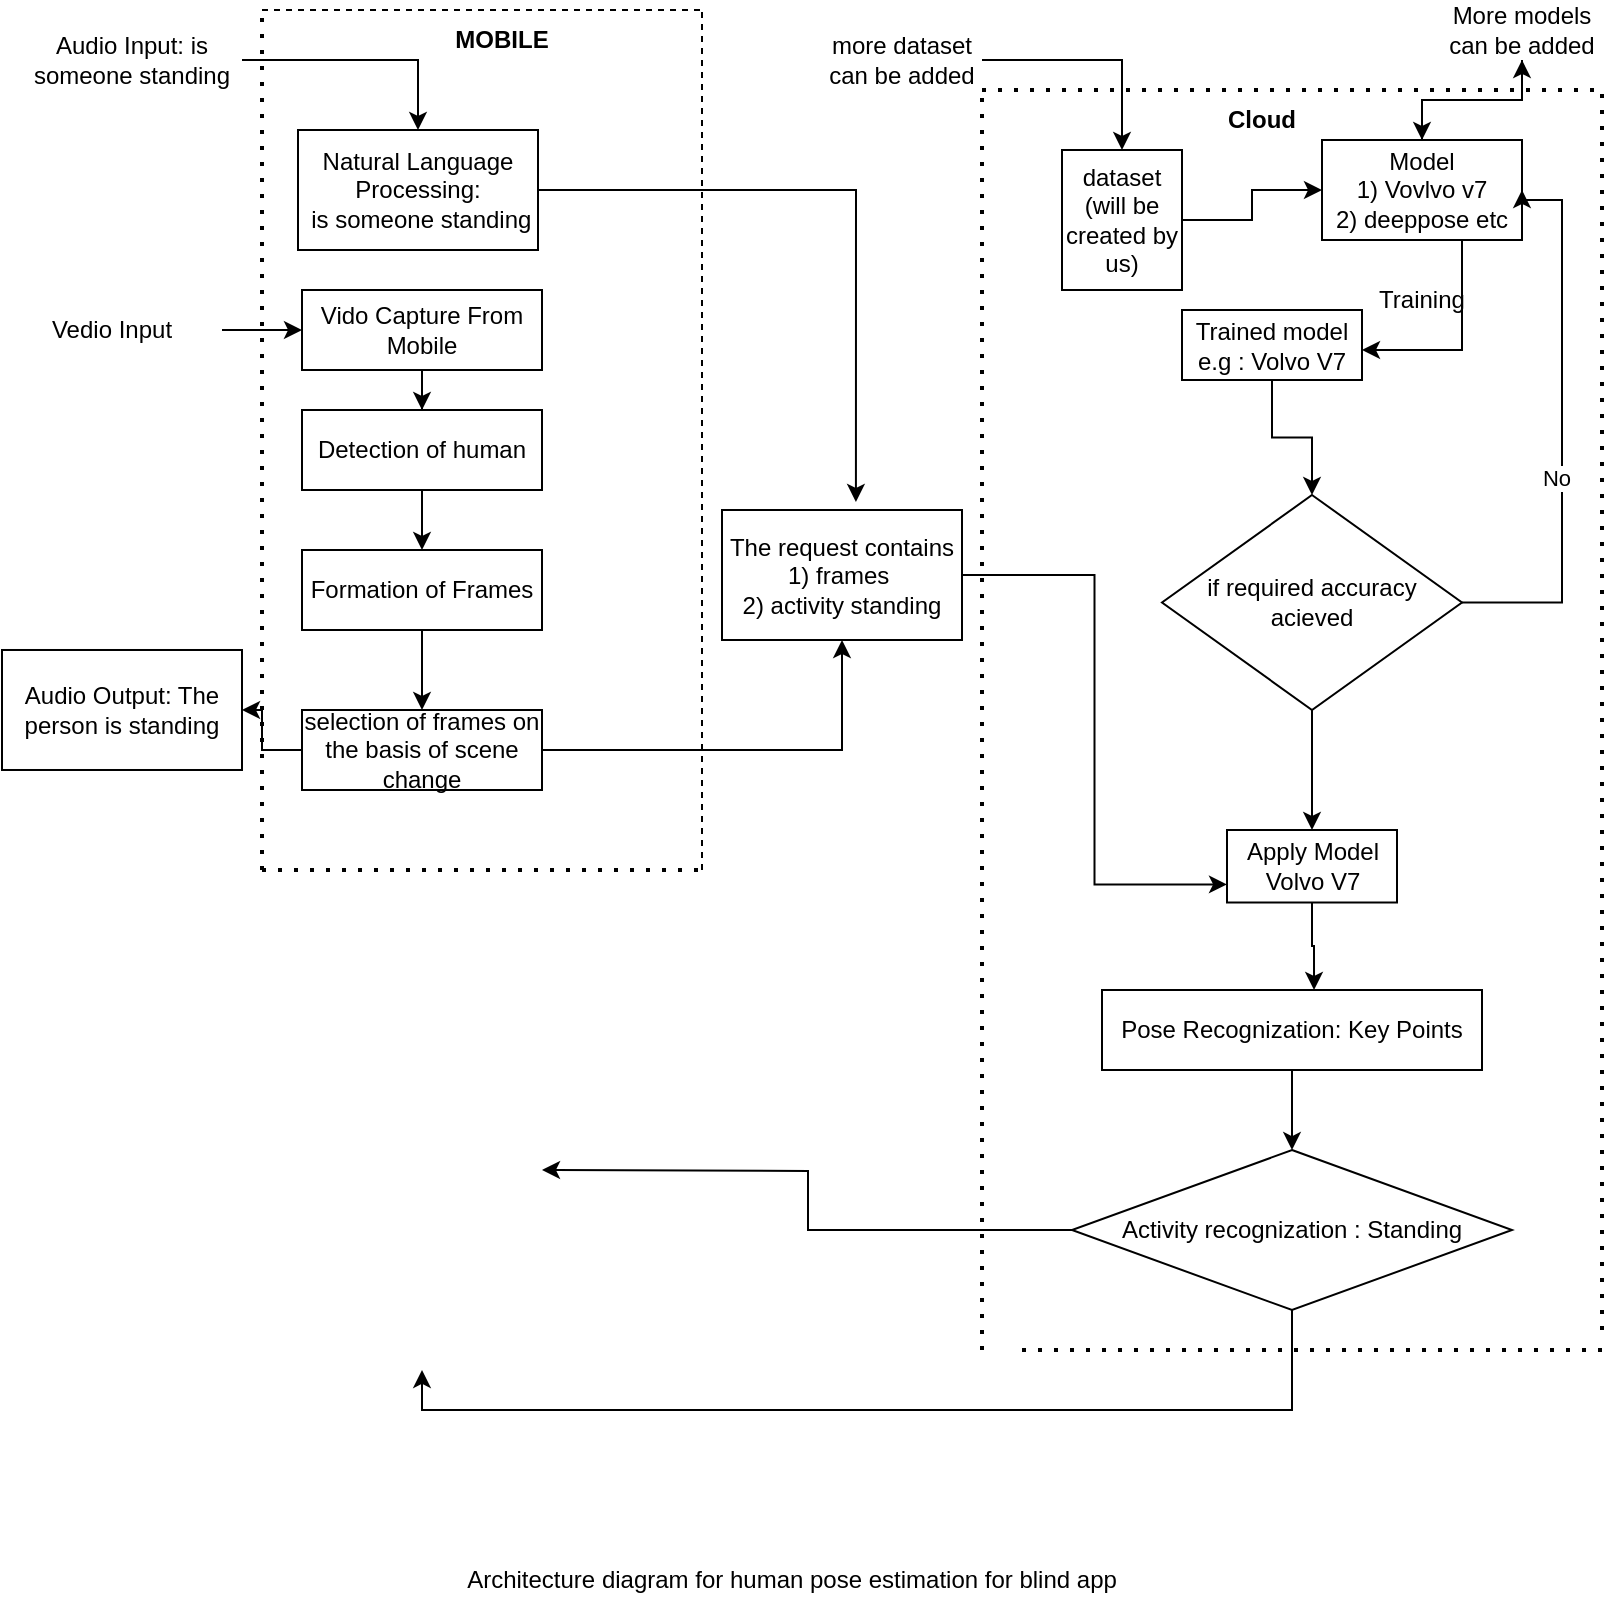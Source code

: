 <mxfile version="20.8.5" type="github">
  <diagram id="OCqCQdXeEL5Mf1G6AGTt" name="Page-1">
    <mxGraphModel dx="806" dy="495" grid="1" gridSize="10" guides="1" tooltips="1" connect="1" arrows="1" fold="1" page="1" pageScale="1" pageWidth="827" pageHeight="1169" math="0" shadow="0">
      <root>
        <mxCell id="0" />
        <mxCell id="1" parent="0" />
        <mxCell id="6_aQ4a8qMIjO6TrSS2Ve-39" style="edgeStyle=orthogonalEdgeStyle;rounded=0;orthogonalLoop=1;jettySize=auto;html=1;entryX=0.558;entryY=-0.062;entryDx=0;entryDy=0;entryPerimeter=0;" edge="1" parent="1" source="6_aQ4a8qMIjO6TrSS2Ve-40" target="6_aQ4a8qMIjO6TrSS2Ve-62">
          <mxGeometry relative="1" as="geometry">
            <mxPoint x="330" y="260" as="targetPoint" />
          </mxGeometry>
        </mxCell>
        <mxCell id="6_aQ4a8qMIjO6TrSS2Ve-40" value="Natural Language Processing:&lt;br&gt;&amp;nbsp;is someone standing" style="whiteSpace=wrap;html=1;" vertex="1" parent="1">
          <mxGeometry x="158" y="70" width="120" height="60" as="geometry" />
        </mxCell>
        <mxCell id="6_aQ4a8qMIjO6TrSS2Ve-41" style="edgeStyle=orthogonalEdgeStyle;rounded=0;orthogonalLoop=1;jettySize=auto;html=1;" edge="1" parent="1" source="6_aQ4a8qMIjO6TrSS2Ve-42" target="6_aQ4a8qMIjO6TrSS2Ve-40">
          <mxGeometry relative="1" as="geometry" />
        </mxCell>
        <mxCell id="6_aQ4a8qMIjO6TrSS2Ve-42" value="Audio Input: is someone standing" style="text;html=1;strokeColor=none;fillColor=none;align=center;verticalAlign=middle;whiteSpace=wrap;rounded=0;" vertex="1" parent="1">
          <mxGeometry x="20" y="10" width="110" height="50" as="geometry" />
        </mxCell>
        <mxCell id="6_aQ4a8qMIjO6TrSS2Ve-43" value="" style="edgeStyle=orthogonalEdgeStyle;rounded=0;orthogonalLoop=1;jettySize=auto;html=1;" edge="1" parent="1" source="6_aQ4a8qMIjO6TrSS2Ve-44" target="6_aQ4a8qMIjO6TrSS2Ve-46">
          <mxGeometry relative="1" as="geometry" />
        </mxCell>
        <mxCell id="6_aQ4a8qMIjO6TrSS2Ve-44" value="Vido Capture From Mobile" style="whiteSpace=wrap;html=1;" vertex="1" parent="1">
          <mxGeometry x="160" y="150" width="120" height="40" as="geometry" />
        </mxCell>
        <mxCell id="6_aQ4a8qMIjO6TrSS2Ve-45" value="" style="edgeStyle=orthogonalEdgeStyle;rounded=0;orthogonalLoop=1;jettySize=auto;html=1;" edge="1" parent="1" source="6_aQ4a8qMIjO6TrSS2Ve-46">
          <mxGeometry relative="1" as="geometry">
            <mxPoint x="220" y="280" as="targetPoint" />
          </mxGeometry>
        </mxCell>
        <mxCell id="6_aQ4a8qMIjO6TrSS2Ve-46" value="Detection of human" style="whiteSpace=wrap;html=1;" vertex="1" parent="1">
          <mxGeometry x="160" y="210" width="120" height="40" as="geometry" />
        </mxCell>
        <mxCell id="6_aQ4a8qMIjO6TrSS2Ve-55" value="" style="edgeStyle=orthogonalEdgeStyle;rounded=0;orthogonalLoop=1;jettySize=auto;html=1;exitX=0.5;exitY=1;exitDx=0;exitDy=0;" edge="1" parent="1" source="6_aQ4a8qMIjO6TrSS2Ve-109" target="6_aQ4a8qMIjO6TrSS2Ve-58">
          <mxGeometry relative="1" as="geometry">
            <mxPoint x="220" y="390" as="sourcePoint" />
          </mxGeometry>
        </mxCell>
        <mxCell id="6_aQ4a8qMIjO6TrSS2Ve-111" value="" style="edgeStyle=orthogonalEdgeStyle;rounded=0;orthogonalLoop=1;jettySize=auto;html=1;" edge="1" parent="1" source="6_aQ4a8qMIjO6TrSS2Ve-58" target="6_aQ4a8qMIjO6TrSS2Ve-102">
          <mxGeometry relative="1" as="geometry" />
        </mxCell>
        <mxCell id="6_aQ4a8qMIjO6TrSS2Ve-58" value="selection of frames on the basis of scene change" style="whiteSpace=wrap;html=1;" vertex="1" parent="1">
          <mxGeometry x="160" y="360" width="120" height="40" as="geometry" />
        </mxCell>
        <mxCell id="6_aQ4a8qMIjO6TrSS2Ve-59" value="" style="edgeStyle=orthogonalEdgeStyle;rounded=0;orthogonalLoop=1;jettySize=auto;html=1;" edge="1" parent="1" target="6_aQ4a8qMIjO6TrSS2Ve-62">
          <mxGeometry relative="1" as="geometry">
            <Array as="points">
              <mxPoint x="280" y="380" />
              <mxPoint x="430" y="380" />
            </Array>
            <mxPoint x="280" y="380" as="sourcePoint" />
          </mxGeometry>
        </mxCell>
        <mxCell id="6_aQ4a8qMIjO6TrSS2Ve-61" style="edgeStyle=orthogonalEdgeStyle;rounded=0;orthogonalLoop=1;jettySize=auto;html=1;entryX=0;entryY=0.75;entryDx=0;entryDy=0;" edge="1" parent="1" source="6_aQ4a8qMIjO6TrSS2Ve-62" target="6_aQ4a8qMIjO6TrSS2Ve-89">
          <mxGeometry relative="1" as="geometry" />
        </mxCell>
        <mxCell id="6_aQ4a8qMIjO6TrSS2Ve-62" value="The request contains&lt;br&gt;1) frames&amp;nbsp;&lt;br&gt;2) activity standing" style="whiteSpace=wrap;html=1;" vertex="1" parent="1">
          <mxGeometry x="370" y="260" width="120" height="65" as="geometry" />
        </mxCell>
        <mxCell id="6_aQ4a8qMIjO6TrSS2Ve-63" value="" style="endArrow=none;dashed=1;html=1;dashPattern=1 3;strokeWidth=2;rounded=0;" edge="1" parent="1">
          <mxGeometry width="50" height="50" relative="1" as="geometry">
            <mxPoint x="140" y="440" as="sourcePoint" />
            <mxPoint x="140" y="10" as="targetPoint" />
            <Array as="points" />
          </mxGeometry>
        </mxCell>
        <mxCell id="6_aQ4a8qMIjO6TrSS2Ve-64" value="" style="endArrow=none;dashed=1;html=1;rounded=0;" edge="1" parent="1">
          <mxGeometry width="50" height="50" relative="1" as="geometry">
            <mxPoint x="140" y="10" as="sourcePoint" />
            <mxPoint x="360" y="10" as="targetPoint" />
          </mxGeometry>
        </mxCell>
        <mxCell id="6_aQ4a8qMIjO6TrSS2Ve-65" value="" style="endArrow=none;dashed=1;html=1;rounded=0;" edge="1" parent="1">
          <mxGeometry width="50" height="50" relative="1" as="geometry">
            <mxPoint x="360" y="440" as="sourcePoint" />
            <mxPoint x="360" y="10" as="targetPoint" />
          </mxGeometry>
        </mxCell>
        <mxCell id="6_aQ4a8qMIjO6TrSS2Ve-66" value="" style="endArrow=none;dashed=1;html=1;dashPattern=1 3;strokeWidth=2;rounded=0;" edge="1" parent="1">
          <mxGeometry width="50" height="50" relative="1" as="geometry">
            <mxPoint x="140" y="440" as="sourcePoint" />
            <mxPoint x="360" y="440" as="targetPoint" />
          </mxGeometry>
        </mxCell>
        <mxCell id="6_aQ4a8qMIjO6TrSS2Ve-67" value="&lt;b&gt;MOBILE&lt;/b&gt;" style="text;html=1;strokeColor=none;fillColor=none;align=center;verticalAlign=middle;whiteSpace=wrap;rounded=0;" vertex="1" parent="1">
          <mxGeometry x="230" y="10" width="60" height="30" as="geometry" />
        </mxCell>
        <mxCell id="6_aQ4a8qMIjO6TrSS2Ve-72" value="" style="edgeStyle=orthogonalEdgeStyle;rounded=0;orthogonalLoop=1;jettySize=auto;html=1;" edge="1" parent="1" source="6_aQ4a8qMIjO6TrSS2Ve-73" target="6_aQ4a8qMIjO6TrSS2Ve-80">
          <mxGeometry relative="1" as="geometry" />
        </mxCell>
        <mxCell id="6_aQ4a8qMIjO6TrSS2Ve-73" value="more dataset can be added&lt;br&gt;" style="text;html=1;strokeColor=none;fillColor=none;align=center;verticalAlign=middle;whiteSpace=wrap;rounded=0;" vertex="1" parent="1">
          <mxGeometry x="420" y="5" width="80" height="60" as="geometry" />
        </mxCell>
        <mxCell id="6_aQ4a8qMIjO6TrSS2Ve-74" value="" style="edgeStyle=orthogonalEdgeStyle;rounded=0;orthogonalLoop=1;jettySize=auto;html=1;" edge="1" parent="1" source="6_aQ4a8qMIjO6TrSS2Ve-75" target="6_aQ4a8qMIjO6TrSS2Ve-78">
          <mxGeometry relative="1" as="geometry" />
        </mxCell>
        <mxCell id="6_aQ4a8qMIjO6TrSS2Ve-75" value="More models can be added" style="text;html=1;strokeColor=none;fillColor=none;align=center;verticalAlign=middle;whiteSpace=wrap;rounded=0;" vertex="1" parent="1">
          <mxGeometry x="730" y="5" width="80" height="30" as="geometry" />
        </mxCell>
        <mxCell id="6_aQ4a8qMIjO6TrSS2Ve-76" value="" style="edgeStyle=orthogonalEdgeStyle;rounded=0;orthogonalLoop=1;jettySize=auto;html=1;" edge="1" parent="1" source="6_aQ4a8qMIjO6TrSS2Ve-78" target="6_aQ4a8qMIjO6TrSS2Ve-82">
          <mxGeometry relative="1" as="geometry">
            <Array as="points">
              <mxPoint x="740" y="180" />
            </Array>
          </mxGeometry>
        </mxCell>
        <mxCell id="6_aQ4a8qMIjO6TrSS2Ve-77" value="" style="edgeStyle=orthogonalEdgeStyle;rounded=0;orthogonalLoop=1;jettySize=auto;html=1;" edge="1" parent="1" source="6_aQ4a8qMIjO6TrSS2Ve-78" target="6_aQ4a8qMIjO6TrSS2Ve-75">
          <mxGeometry relative="1" as="geometry" />
        </mxCell>
        <mxCell id="6_aQ4a8qMIjO6TrSS2Ve-78" value="Model&lt;br&gt;1) Vovlvo v7&lt;br&gt;2) deeppose etc" style="whiteSpace=wrap;html=1;" vertex="1" parent="1">
          <mxGeometry x="670" y="75" width="100" height="50" as="geometry" />
        </mxCell>
        <mxCell id="6_aQ4a8qMIjO6TrSS2Ve-79" style="edgeStyle=orthogonalEdgeStyle;rounded=0;orthogonalLoop=1;jettySize=auto;html=1;entryX=0;entryY=0.5;entryDx=0;entryDy=0;" edge="1" parent="1" source="6_aQ4a8qMIjO6TrSS2Ve-80" target="6_aQ4a8qMIjO6TrSS2Ve-78">
          <mxGeometry relative="1" as="geometry" />
        </mxCell>
        <mxCell id="6_aQ4a8qMIjO6TrSS2Ve-80" value="dataset (will be created by us)" style="whiteSpace=wrap;html=1;" vertex="1" parent="1">
          <mxGeometry x="540" y="80" width="60" height="70" as="geometry" />
        </mxCell>
        <mxCell id="6_aQ4a8qMIjO6TrSS2Ve-81" value="" style="edgeStyle=orthogonalEdgeStyle;rounded=0;orthogonalLoop=1;jettySize=auto;html=1;" edge="1" parent="1" source="6_aQ4a8qMIjO6TrSS2Ve-82" target="6_aQ4a8qMIjO6TrSS2Ve-87">
          <mxGeometry relative="1" as="geometry" />
        </mxCell>
        <mxCell id="6_aQ4a8qMIjO6TrSS2Ve-82" value="Trained model&lt;br&gt;e.g : Volvo V7" style="whiteSpace=wrap;html=1;" vertex="1" parent="1">
          <mxGeometry x="600" y="160" width="90" height="35" as="geometry" />
        </mxCell>
        <mxCell id="6_aQ4a8qMIjO6TrSS2Ve-83" value="Training" style="text;html=1;strokeColor=none;fillColor=none;align=center;verticalAlign=middle;whiteSpace=wrap;rounded=0;" vertex="1" parent="1">
          <mxGeometry x="690" y="140" width="60" height="30" as="geometry" />
        </mxCell>
        <mxCell id="6_aQ4a8qMIjO6TrSS2Ve-84" style="edgeStyle=orthogonalEdgeStyle;rounded=0;orthogonalLoop=1;jettySize=auto;html=1;entryX=1;entryY=0.5;entryDx=0;entryDy=0;" edge="1" parent="1" source="6_aQ4a8qMIjO6TrSS2Ve-87" target="6_aQ4a8qMIjO6TrSS2Ve-78">
          <mxGeometry relative="1" as="geometry">
            <Array as="points">
              <mxPoint x="790" y="306" />
              <mxPoint x="790" y="105" />
            </Array>
          </mxGeometry>
        </mxCell>
        <mxCell id="6_aQ4a8qMIjO6TrSS2Ve-85" value="No" style="edgeLabel;html=1;align=center;verticalAlign=middle;resizable=0;points=[];" vertex="1" connectable="0" parent="6_aQ4a8qMIjO6TrSS2Ve-84">
          <mxGeometry x="-0.187" y="3" relative="1" as="geometry">
            <mxPoint as="offset" />
          </mxGeometry>
        </mxCell>
        <mxCell id="6_aQ4a8qMIjO6TrSS2Ve-86" value="" style="edgeStyle=orthogonalEdgeStyle;rounded=0;orthogonalLoop=1;jettySize=auto;html=1;" edge="1" parent="1" source="6_aQ4a8qMIjO6TrSS2Ve-87" target="6_aQ4a8qMIjO6TrSS2Ve-89">
          <mxGeometry relative="1" as="geometry" />
        </mxCell>
        <mxCell id="6_aQ4a8qMIjO6TrSS2Ve-87" value="if required accuracy acieved" style="rhombus;whiteSpace=wrap;html=1;" vertex="1" parent="1">
          <mxGeometry x="590" y="252.5" width="150" height="107.5" as="geometry" />
        </mxCell>
        <mxCell id="6_aQ4a8qMIjO6TrSS2Ve-88" style="edgeStyle=orthogonalEdgeStyle;rounded=0;orthogonalLoop=1;jettySize=auto;html=1;entryX=0.558;entryY=0;entryDx=0;entryDy=0;entryPerimeter=0;" edge="1" parent="1" source="6_aQ4a8qMIjO6TrSS2Ve-89" target="6_aQ4a8qMIjO6TrSS2Ve-106">
          <mxGeometry relative="1" as="geometry">
            <Array as="points">
              <mxPoint x="665" y="478" />
              <mxPoint x="666" y="478" />
            </Array>
          </mxGeometry>
        </mxCell>
        <mxCell id="6_aQ4a8qMIjO6TrSS2Ve-89" value="Apply Model Volvo V7" style="whiteSpace=wrap;html=1;" vertex="1" parent="1">
          <mxGeometry x="622.5" y="420" width="85" height="36.25" as="geometry" />
        </mxCell>
        <mxCell id="6_aQ4a8qMIjO6TrSS2Ve-90" value="" style="edgeStyle=orthogonalEdgeStyle;rounded=0;orthogonalLoop=1;jettySize=auto;html=1;" edge="1" parent="1" source="6_aQ4a8qMIjO6TrSS2Ve-92">
          <mxGeometry relative="1" as="geometry">
            <mxPoint x="280" y="590" as="targetPoint" />
          </mxGeometry>
        </mxCell>
        <mxCell id="6_aQ4a8qMIjO6TrSS2Ve-91" value="" style="edgeStyle=orthogonalEdgeStyle;rounded=0;orthogonalLoop=1;jettySize=auto;html=1;" edge="1" parent="1" source="6_aQ4a8qMIjO6TrSS2Ve-92">
          <mxGeometry relative="1" as="geometry">
            <Array as="points">
              <mxPoint x="655" y="710" />
              <mxPoint x="220" y="710" />
            </Array>
            <mxPoint x="220" y="689.995" as="targetPoint" />
          </mxGeometry>
        </mxCell>
        <mxCell id="6_aQ4a8qMIjO6TrSS2Ve-92" value="Activity recognization : Standing" style="rhombus;whiteSpace=wrap;html=1;" vertex="1" parent="1">
          <mxGeometry x="545" y="580.03" width="220" height="79.98" as="geometry" />
        </mxCell>
        <mxCell id="6_aQ4a8qMIjO6TrSS2Ve-97" value="&lt;b&gt;Cloud&lt;/b&gt;" style="text;html=1;strokeColor=none;fillColor=none;align=center;verticalAlign=middle;whiteSpace=wrap;rounded=0;" vertex="1" parent="1">
          <mxGeometry x="610" y="50" width="60" height="30" as="geometry" />
        </mxCell>
        <mxCell id="6_aQ4a8qMIjO6TrSS2Ve-98" value="" style="endArrow=none;dashed=1;html=1;dashPattern=1 3;strokeWidth=2;rounded=0;exitX=1;exitY=0.75;exitDx=0;exitDy=0;" edge="1" parent="1" source="6_aQ4a8qMIjO6TrSS2Ve-73">
          <mxGeometry width="50" height="50" relative="1" as="geometry">
            <mxPoint x="530" y="50" as="sourcePoint" />
            <mxPoint x="810" y="50" as="targetPoint" />
            <Array as="points" />
          </mxGeometry>
        </mxCell>
        <mxCell id="6_aQ4a8qMIjO6TrSS2Ve-99" value="" style="endArrow=none;dashed=1;html=1;dashPattern=1 3;strokeWidth=2;rounded=0;" edge="1" parent="1">
          <mxGeometry width="50" height="50" relative="1" as="geometry">
            <mxPoint x="500" y="680" as="sourcePoint" />
            <mxPoint x="500" y="50" as="targetPoint" />
          </mxGeometry>
        </mxCell>
        <mxCell id="6_aQ4a8qMIjO6TrSS2Ve-100" value="" style="endArrow=none;dashed=1;html=1;dashPattern=1 3;strokeWidth=2;rounded=0;" edge="1" parent="1">
          <mxGeometry width="50" height="50" relative="1" as="geometry">
            <mxPoint x="520" y="680" as="sourcePoint" />
            <mxPoint x="810" y="680" as="targetPoint" />
          </mxGeometry>
        </mxCell>
        <mxCell id="6_aQ4a8qMIjO6TrSS2Ve-101" value="" style="endArrow=none;dashed=1;html=1;dashPattern=1 3;strokeWidth=2;rounded=0;" edge="1" parent="1">
          <mxGeometry width="50" height="50" relative="1" as="geometry">
            <mxPoint x="810" y="670" as="sourcePoint" />
            <mxPoint x="810" y="50" as="targetPoint" />
            <Array as="points" />
          </mxGeometry>
        </mxCell>
        <mxCell id="6_aQ4a8qMIjO6TrSS2Ve-102" value="Audio Output: The person is standing" style="whiteSpace=wrap;html=1;" vertex="1" parent="1">
          <mxGeometry x="10" y="329.995" width="120" height="60" as="geometry" />
        </mxCell>
        <mxCell id="6_aQ4a8qMIjO6TrSS2Ve-104" value="&lt;span&gt;Architecture&lt;/span&gt;&amp;nbsp;diagram for human pose estimation for blind app" style="text;html=1;strokeColor=none;fillColor=none;align=center;verticalAlign=middle;whiteSpace=wrap;rounded=0;" vertex="1" parent="1">
          <mxGeometry x="180" y="780" width="450" height="30" as="geometry" />
        </mxCell>
        <mxCell id="6_aQ4a8qMIjO6TrSS2Ve-105" value="" style="edgeStyle=orthogonalEdgeStyle;rounded=0;orthogonalLoop=1;jettySize=auto;html=1;" edge="1" parent="1" source="6_aQ4a8qMIjO6TrSS2Ve-106" target="6_aQ4a8qMIjO6TrSS2Ve-92">
          <mxGeometry relative="1" as="geometry" />
        </mxCell>
        <mxCell id="6_aQ4a8qMIjO6TrSS2Ve-106" value="Pose Recognization: Key Points" style="rounded=0;whiteSpace=wrap;html=1;" vertex="1" parent="1">
          <mxGeometry x="560" y="500" width="190" height="40" as="geometry" />
        </mxCell>
        <mxCell id="6_aQ4a8qMIjO6TrSS2Ve-107" value="" style="edgeStyle=orthogonalEdgeStyle;rounded=0;orthogonalLoop=1;jettySize=auto;html=1;" edge="1" parent="1" source="6_aQ4a8qMIjO6TrSS2Ve-108" target="6_aQ4a8qMIjO6TrSS2Ve-44">
          <mxGeometry relative="1" as="geometry" />
        </mxCell>
        <mxCell id="6_aQ4a8qMIjO6TrSS2Ve-108" value="Vedio Input" style="text;html=1;strokeColor=none;fillColor=none;align=center;verticalAlign=middle;whiteSpace=wrap;rounded=0;" vertex="1" parent="1">
          <mxGeometry x="10" y="155" width="110" height="30" as="geometry" />
        </mxCell>
        <mxCell id="6_aQ4a8qMIjO6TrSS2Ve-109" value="Formation of Frames" style="whiteSpace=wrap;html=1;" vertex="1" parent="1">
          <mxGeometry x="160" y="280" width="120" height="40" as="geometry" />
        </mxCell>
      </root>
    </mxGraphModel>
  </diagram>
</mxfile>
